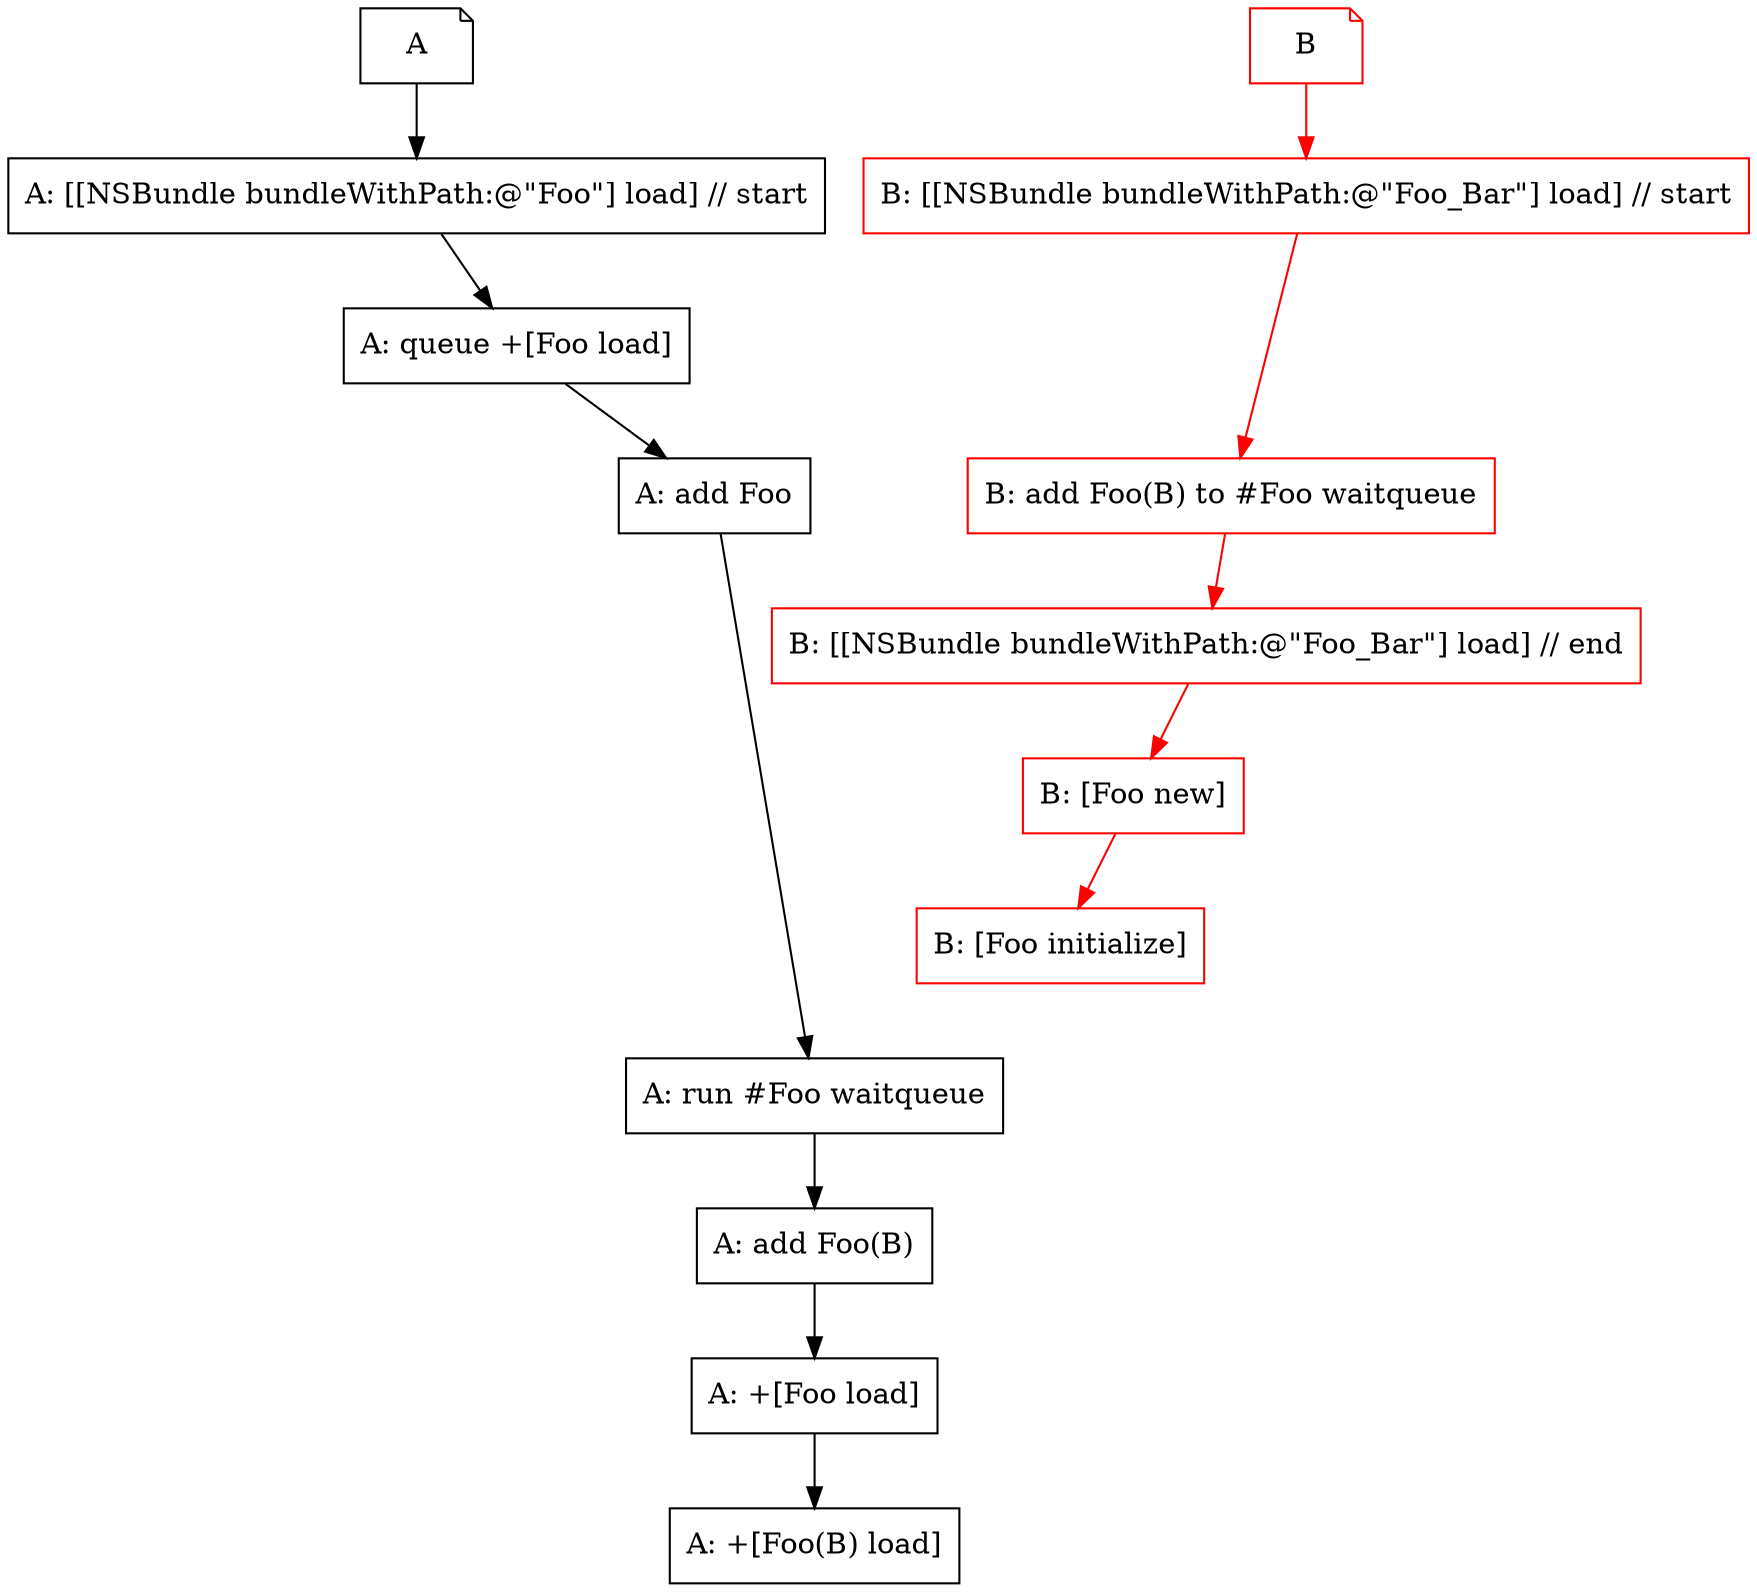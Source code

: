 digraph dilemma
{
   node [ shape="note"]

   { rank = same; "A"; "B" }

   "A"
   "B" [ color="red"]

   node [ shape="box"]

   "B: add Foo(B) to #Foo waitqueue" [ color="red"]
   "B: [Foo new]" [ color="red"]
   "B: [Foo initialize]" [ color="red"]
   "B: [[NSBundle bundleWithPath:@\"Foo_Bar\"] load] // start" [ color="red"]
   "B: [[NSBundle bundleWithPath:@\"Foo_Bar\"] load] // end" [ color="red"]

   "A" -> "A: [[NSBundle bundleWithPath:@\"Foo\"] load] // start"
   "B" -> "B: [[NSBundle bundleWithPath:@\"Foo_Bar\"] load] // start" [ color="red"]

   "A: [[NSBundle bundleWithPath:@\"Foo\"] load] // start" -> "A: queue +[Foo load]"
   "A: queue +[Foo load]" -> "A: add Foo"
   "A: add Foo" -> "B: [[NSBundle bundleWithPath:@\"Foo_Bar\"] load] // end" [ style="invis"]
   "A: add Foo" -> "A: run #Foo waitqueue"
   "A: run #Foo waitqueue" -> "A: add Foo(B)"
   "A: add Foo(B)" -> "A: +[Foo load]"
   "A: +[Foo load]" -> "A: +[Foo(B) load]"

   "B: [[NSBundle bundleWithPath:@\"Foo_Bar\"] load] // start" -> "B: add Foo(B) to #Foo waitqueue" [ color="red"]
   "B: add Foo(B) to #Foo waitqueue" -> "B: [[NSBundle bundleWithPath:@\"Foo_Bar\"] load] // end" [ color="red"]
   "B: [[NSBundle bundleWithPath:@\"Foo_Bar\"] load] // end" -> "B: [Foo new]" [ color="red"]
   "B: [Foo new]" -> "B: [Foo initialize]"  [ color="red"]
   "B: [Foo initialize]" -> "A: run #Foo waitqueue" [ style="invis"]
}